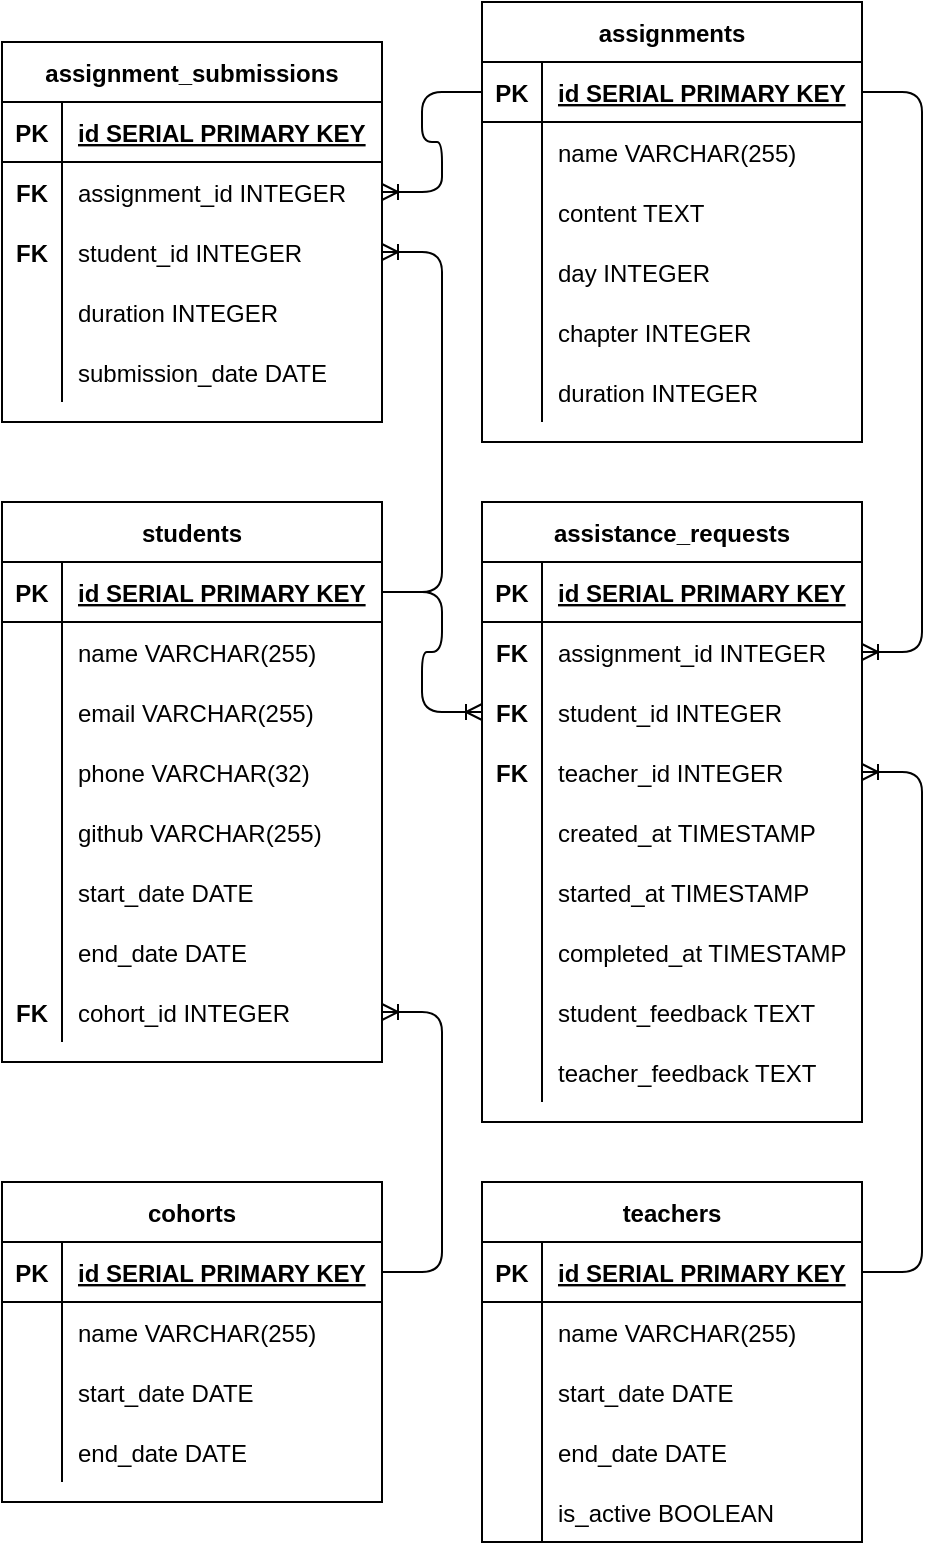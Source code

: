 <mxfile version="14.9.0" type="github"><diagram id="oZ6kEeR9HBtrPqsSprsi" name="Page-1"><mxGraphModel dx="1213" dy="822" grid="1" gridSize="10" guides="1" tooltips="1" connect="1" arrows="1" fold="1" page="1" pageScale="1" pageWidth="850" pageHeight="1100" math="0" shadow="0"><root><object label="" id="0"><mxCell/></object><mxCell id="1" parent="0"/><mxCell id="2mj7RkvX-__jmgd8xuk0-1" value="teachers" style="shape=table;startSize=30;container=1;collapsible=1;childLayout=tableLayout;fixedRows=1;rowLines=0;fontStyle=1;align=center;resizeLast=1;" vertex="1" parent="1"><mxGeometry x="520" y="700" width="190" height="180" as="geometry"/></mxCell><mxCell id="2mj7RkvX-__jmgd8xuk0-2" value="" style="shape=partialRectangle;collapsible=0;dropTarget=0;pointerEvents=0;fillColor=none;top=0;left=0;bottom=1;right=0;points=[[0,0.5],[1,0.5]];portConstraint=eastwest;" vertex="1" parent="2mj7RkvX-__jmgd8xuk0-1"><mxGeometry y="30" width="190" height="30" as="geometry"/></mxCell><mxCell id="2mj7RkvX-__jmgd8xuk0-3" value="PK" style="shape=partialRectangle;connectable=0;fillColor=none;top=0;left=0;bottom=0;right=0;fontStyle=1;overflow=hidden;" vertex="1" parent="2mj7RkvX-__jmgd8xuk0-2"><mxGeometry width="30" height="30" as="geometry"/></mxCell><mxCell id="2mj7RkvX-__jmgd8xuk0-4" value="id SERIAL PRIMARY KEY" style="shape=partialRectangle;connectable=0;fillColor=none;top=0;left=0;bottom=0;right=0;align=left;spacingLeft=6;fontStyle=5;overflow=hidden;" vertex="1" parent="2mj7RkvX-__jmgd8xuk0-2"><mxGeometry x="30" width="160" height="30" as="geometry"/></mxCell><mxCell id="2mj7RkvX-__jmgd8xuk0-5" value="" style="shape=partialRectangle;collapsible=0;dropTarget=0;pointerEvents=0;fillColor=none;top=0;left=0;bottom=0;right=0;points=[[0,0.5],[1,0.5]];portConstraint=eastwest;" vertex="1" parent="2mj7RkvX-__jmgd8xuk0-1"><mxGeometry y="60" width="190" height="30" as="geometry"/></mxCell><mxCell id="2mj7RkvX-__jmgd8xuk0-6" value="" style="shape=partialRectangle;connectable=0;fillColor=none;top=0;left=0;bottom=0;right=0;editable=1;overflow=hidden;" vertex="1" parent="2mj7RkvX-__jmgd8xuk0-5"><mxGeometry width="30" height="30" as="geometry"/></mxCell><mxCell id="2mj7RkvX-__jmgd8xuk0-7" value="name VARCHAR(255)" style="shape=partialRectangle;connectable=0;fillColor=none;top=0;left=0;bottom=0;right=0;align=left;spacingLeft=6;overflow=hidden;" vertex="1" parent="2mj7RkvX-__jmgd8xuk0-5"><mxGeometry x="30" width="160" height="30" as="geometry"/></mxCell><mxCell id="2mj7RkvX-__jmgd8xuk0-8" value="" style="shape=partialRectangle;collapsible=0;dropTarget=0;pointerEvents=0;fillColor=none;top=0;left=0;bottom=0;right=0;points=[[0,0.5],[1,0.5]];portConstraint=eastwest;" vertex="1" parent="2mj7RkvX-__jmgd8xuk0-1"><mxGeometry y="90" width="190" height="30" as="geometry"/></mxCell><mxCell id="2mj7RkvX-__jmgd8xuk0-9" value="" style="shape=partialRectangle;connectable=0;fillColor=none;top=0;left=0;bottom=0;right=0;editable=1;overflow=hidden;" vertex="1" parent="2mj7RkvX-__jmgd8xuk0-8"><mxGeometry width="30" height="30" as="geometry"/></mxCell><mxCell id="2mj7RkvX-__jmgd8xuk0-10" value="start_date DATE" style="shape=partialRectangle;connectable=0;fillColor=none;top=0;left=0;bottom=0;right=0;align=left;spacingLeft=6;overflow=hidden;" vertex="1" parent="2mj7RkvX-__jmgd8xuk0-8"><mxGeometry x="30" width="160" height="30" as="geometry"/></mxCell><mxCell id="2mj7RkvX-__jmgd8xuk0-11" value="" style="shape=partialRectangle;collapsible=0;dropTarget=0;pointerEvents=0;fillColor=none;top=0;left=0;bottom=0;right=0;points=[[0,0.5],[1,0.5]];portConstraint=eastwest;" vertex="1" parent="2mj7RkvX-__jmgd8xuk0-1"><mxGeometry y="120" width="190" height="30" as="geometry"/></mxCell><mxCell id="2mj7RkvX-__jmgd8xuk0-12" value="" style="shape=partialRectangle;connectable=0;fillColor=none;top=0;left=0;bottom=0;right=0;editable=1;overflow=hidden;" vertex="1" parent="2mj7RkvX-__jmgd8xuk0-11"><mxGeometry width="30" height="30" as="geometry"/></mxCell><mxCell id="2mj7RkvX-__jmgd8xuk0-13" value="end_date DATE" style="shape=partialRectangle;connectable=0;fillColor=none;top=0;left=0;bottom=0;right=0;align=left;spacingLeft=6;overflow=hidden;" vertex="1" parent="2mj7RkvX-__jmgd8xuk0-11"><mxGeometry x="30" width="160" height="30" as="geometry"/></mxCell><mxCell id="2mj7RkvX-__jmgd8xuk0-30" value="" style="shape=partialRectangle;collapsible=0;dropTarget=0;pointerEvents=0;fillColor=none;top=0;left=0;bottom=0;right=0;points=[[0,0.5],[1,0.5]];portConstraint=eastwest;" vertex="1" parent="2mj7RkvX-__jmgd8xuk0-1"><mxGeometry y="150" width="190" height="30" as="geometry"/></mxCell><mxCell id="2mj7RkvX-__jmgd8xuk0-31" value="" style="shape=partialRectangle;connectable=0;fillColor=none;top=0;left=0;bottom=0;right=0;editable=1;overflow=hidden;" vertex="1" parent="2mj7RkvX-__jmgd8xuk0-30"><mxGeometry width="30" height="30" as="geometry"/></mxCell><mxCell id="2mj7RkvX-__jmgd8xuk0-32" value="is_active BOOLEAN" style="shape=partialRectangle;connectable=0;fillColor=none;top=0;left=0;bottom=0;right=0;align=left;spacingLeft=6;overflow=hidden;" vertex="1" parent="2mj7RkvX-__jmgd8xuk0-30"><mxGeometry x="30" width="160" height="30" as="geometry"/></mxCell><mxCell id="2mj7RkvX-__jmgd8xuk0-14" value="assistance_requests" style="shape=table;startSize=30;container=1;collapsible=1;childLayout=tableLayout;fixedRows=1;rowLines=0;fontStyle=1;align=center;resizeLast=1;" vertex="1" parent="1"><mxGeometry x="520" y="360" width="190" height="310" as="geometry"/></mxCell><mxCell id="2mj7RkvX-__jmgd8xuk0-15" value="" style="shape=partialRectangle;collapsible=0;dropTarget=0;pointerEvents=0;fillColor=none;top=0;left=0;bottom=1;right=0;points=[[0,0.5],[1,0.5]];portConstraint=eastwest;" vertex="1" parent="2mj7RkvX-__jmgd8xuk0-14"><mxGeometry y="30" width="190" height="30" as="geometry"/></mxCell><mxCell id="2mj7RkvX-__jmgd8xuk0-16" value="PK" style="shape=partialRectangle;connectable=0;fillColor=none;top=0;left=0;bottom=0;right=0;fontStyle=1;overflow=hidden;" vertex="1" parent="2mj7RkvX-__jmgd8xuk0-15"><mxGeometry width="30" height="30" as="geometry"/></mxCell><mxCell id="2mj7RkvX-__jmgd8xuk0-17" value="id SERIAL PRIMARY KEY" style="shape=partialRectangle;connectable=0;fillColor=none;top=0;left=0;bottom=0;right=0;align=left;spacingLeft=6;fontStyle=5;overflow=hidden;" vertex="1" parent="2mj7RkvX-__jmgd8xuk0-15"><mxGeometry x="30" width="160" height="30" as="geometry"/></mxCell><mxCell id="2mj7RkvX-__jmgd8xuk0-18" value="" style="shape=partialRectangle;collapsible=0;dropTarget=0;pointerEvents=0;fillColor=none;top=0;left=0;bottom=0;right=0;points=[[0,0.5],[1,0.5]];portConstraint=eastwest;" vertex="1" parent="2mj7RkvX-__jmgd8xuk0-14"><mxGeometry y="60" width="190" height="30" as="geometry"/></mxCell><mxCell id="2mj7RkvX-__jmgd8xuk0-19" value="FK" style="shape=partialRectangle;connectable=0;fillColor=none;top=0;left=0;bottom=0;right=0;editable=1;overflow=hidden;fontStyle=1" vertex="1" parent="2mj7RkvX-__jmgd8xuk0-18"><mxGeometry width="30" height="30" as="geometry"/></mxCell><mxCell id="2mj7RkvX-__jmgd8xuk0-20" value="assignment_id INTEGER" style="shape=partialRectangle;connectable=0;fillColor=none;top=0;left=0;bottom=0;right=0;align=left;spacingLeft=6;overflow=hidden;" vertex="1" parent="2mj7RkvX-__jmgd8xuk0-18"><mxGeometry x="30" width="160" height="30" as="geometry"/></mxCell><mxCell id="2mj7RkvX-__jmgd8xuk0-21" value="" style="shape=partialRectangle;collapsible=0;dropTarget=0;pointerEvents=0;fillColor=none;top=0;left=0;bottom=0;right=0;points=[[0,0.5],[1,0.5]];portConstraint=eastwest;" vertex="1" parent="2mj7RkvX-__jmgd8xuk0-14"><mxGeometry y="90" width="190" height="30" as="geometry"/></mxCell><mxCell id="2mj7RkvX-__jmgd8xuk0-22" value="FK" style="shape=partialRectangle;connectable=0;fillColor=none;top=0;left=0;bottom=0;right=0;editable=1;overflow=hidden;fontStyle=1" vertex="1" parent="2mj7RkvX-__jmgd8xuk0-21"><mxGeometry width="30" height="30" as="geometry"/></mxCell><mxCell id="2mj7RkvX-__jmgd8xuk0-23" value="student_id INTEGER" style="shape=partialRectangle;connectable=0;fillColor=none;top=0;left=0;bottom=0;right=0;align=left;spacingLeft=6;overflow=hidden;" vertex="1" parent="2mj7RkvX-__jmgd8xuk0-21"><mxGeometry x="30" width="160" height="30" as="geometry"/></mxCell><mxCell id="2mj7RkvX-__jmgd8xuk0-24" value="" style="shape=partialRectangle;collapsible=0;dropTarget=0;pointerEvents=0;fillColor=none;top=0;left=0;bottom=0;right=0;points=[[0,0.5],[1,0.5]];portConstraint=eastwest;" vertex="1" parent="2mj7RkvX-__jmgd8xuk0-14"><mxGeometry y="120" width="190" height="30" as="geometry"/></mxCell><mxCell id="2mj7RkvX-__jmgd8xuk0-25" value="FK" style="shape=partialRectangle;connectable=0;fillColor=none;top=0;left=0;bottom=0;right=0;editable=1;overflow=hidden;fontStyle=1" vertex="1" parent="2mj7RkvX-__jmgd8xuk0-24"><mxGeometry width="30" height="30" as="geometry"/></mxCell><mxCell id="2mj7RkvX-__jmgd8xuk0-26" value="teacher_id INTEGER" style="shape=partialRectangle;connectable=0;fillColor=none;top=0;left=0;bottom=0;right=0;align=left;spacingLeft=6;overflow=hidden;" vertex="1" parent="2mj7RkvX-__jmgd8xuk0-24"><mxGeometry x="30" width="160" height="30" as="geometry"/></mxCell><mxCell id="2mj7RkvX-__jmgd8xuk0-36" value="" style="shape=partialRectangle;collapsible=0;dropTarget=0;pointerEvents=0;fillColor=none;top=0;left=0;bottom=0;right=0;points=[[0,0.5],[1,0.5]];portConstraint=eastwest;" vertex="1" parent="2mj7RkvX-__jmgd8xuk0-14"><mxGeometry y="150" width="190" height="30" as="geometry"/></mxCell><mxCell id="2mj7RkvX-__jmgd8xuk0-37" value="" style="shape=partialRectangle;connectable=0;fillColor=none;top=0;left=0;bottom=0;right=0;editable=1;overflow=hidden;" vertex="1" parent="2mj7RkvX-__jmgd8xuk0-36"><mxGeometry width="30" height="30" as="geometry"/></mxCell><mxCell id="2mj7RkvX-__jmgd8xuk0-38" value="created_at TIMESTAMP" style="shape=partialRectangle;connectable=0;fillColor=none;top=0;left=0;bottom=0;right=0;align=left;spacingLeft=6;overflow=hidden;" vertex="1" parent="2mj7RkvX-__jmgd8xuk0-36"><mxGeometry x="30" width="160" height="30" as="geometry"/></mxCell><mxCell id="2mj7RkvX-__jmgd8xuk0-39" value="" style="shape=partialRectangle;collapsible=0;dropTarget=0;pointerEvents=0;fillColor=none;top=0;left=0;bottom=0;right=0;points=[[0,0.5],[1,0.5]];portConstraint=eastwest;" vertex="1" parent="2mj7RkvX-__jmgd8xuk0-14"><mxGeometry y="180" width="190" height="30" as="geometry"/></mxCell><mxCell id="2mj7RkvX-__jmgd8xuk0-40" value="" style="shape=partialRectangle;connectable=0;fillColor=none;top=0;left=0;bottom=0;right=0;editable=1;overflow=hidden;" vertex="1" parent="2mj7RkvX-__jmgd8xuk0-39"><mxGeometry width="30" height="30" as="geometry"/></mxCell><mxCell id="2mj7RkvX-__jmgd8xuk0-41" value="started_at TIMESTAMP" style="shape=partialRectangle;connectable=0;fillColor=none;top=0;left=0;bottom=0;right=0;align=left;spacingLeft=6;overflow=hidden;" vertex="1" parent="2mj7RkvX-__jmgd8xuk0-39"><mxGeometry x="30" width="160" height="30" as="geometry"/></mxCell><mxCell id="2mj7RkvX-__jmgd8xuk0-42" value="" style="shape=partialRectangle;collapsible=0;dropTarget=0;pointerEvents=0;fillColor=none;top=0;left=0;bottom=0;right=0;points=[[0,0.5],[1,0.5]];portConstraint=eastwest;" vertex="1" parent="2mj7RkvX-__jmgd8xuk0-14"><mxGeometry y="210" width="190" height="30" as="geometry"/></mxCell><mxCell id="2mj7RkvX-__jmgd8xuk0-43" value="" style="shape=partialRectangle;connectable=0;fillColor=none;top=0;left=0;bottom=0;right=0;editable=1;overflow=hidden;" vertex="1" parent="2mj7RkvX-__jmgd8xuk0-42"><mxGeometry width="30" height="30" as="geometry"/></mxCell><mxCell id="2mj7RkvX-__jmgd8xuk0-44" value="completed_at TIMESTAMP" style="shape=partialRectangle;connectable=0;fillColor=none;top=0;left=0;bottom=0;right=0;align=left;spacingLeft=6;overflow=hidden;" vertex="1" parent="2mj7RkvX-__jmgd8xuk0-42"><mxGeometry x="30" width="160" height="30" as="geometry"/></mxCell><mxCell id="2mj7RkvX-__jmgd8xuk0-45" value="" style="shape=partialRectangle;collapsible=0;dropTarget=0;pointerEvents=0;fillColor=none;top=0;left=0;bottom=0;right=0;points=[[0,0.5],[1,0.5]];portConstraint=eastwest;" vertex="1" parent="2mj7RkvX-__jmgd8xuk0-14"><mxGeometry y="240" width="190" height="30" as="geometry"/></mxCell><mxCell id="2mj7RkvX-__jmgd8xuk0-46" value="" style="shape=partialRectangle;connectable=0;fillColor=none;top=0;left=0;bottom=0;right=0;editable=1;overflow=hidden;" vertex="1" parent="2mj7RkvX-__jmgd8xuk0-45"><mxGeometry width="30" height="30" as="geometry"/></mxCell><mxCell id="2mj7RkvX-__jmgd8xuk0-47" value="student_feedback TEXT" style="shape=partialRectangle;connectable=0;fillColor=none;top=0;left=0;bottom=0;right=0;align=left;spacingLeft=6;overflow=hidden;" vertex="1" parent="2mj7RkvX-__jmgd8xuk0-45"><mxGeometry x="30" width="160" height="30" as="geometry"/></mxCell><mxCell id="2mj7RkvX-__jmgd8xuk0-48" value="" style="shape=partialRectangle;collapsible=0;dropTarget=0;pointerEvents=0;fillColor=none;top=0;left=0;bottom=0;right=0;points=[[0,0.5],[1,0.5]];portConstraint=eastwest;" vertex="1" parent="2mj7RkvX-__jmgd8xuk0-14"><mxGeometry y="270" width="190" height="30" as="geometry"/></mxCell><mxCell id="2mj7RkvX-__jmgd8xuk0-49" value="" style="shape=partialRectangle;connectable=0;fillColor=none;top=0;left=0;bottom=0;right=0;editable=1;overflow=hidden;" vertex="1" parent="2mj7RkvX-__jmgd8xuk0-48"><mxGeometry width="30" height="30" as="geometry"/></mxCell><mxCell id="2mj7RkvX-__jmgd8xuk0-50" value="teacher_feedback TEXT" style="shape=partialRectangle;connectable=0;fillColor=none;top=0;left=0;bottom=0;right=0;align=left;spacingLeft=6;overflow=hidden;" vertex="1" parent="2mj7RkvX-__jmgd8xuk0-48"><mxGeometry x="30" width="160" height="30" as="geometry"/></mxCell><mxCell id="2mj7RkvX-__jmgd8xuk0-51" value="" style="edgeStyle=entityRelationEdgeStyle;fontSize=12;html=1;endArrow=ERoneToMany;exitX=1;exitY=0.5;exitDx=0;exitDy=0;" edge="1" parent="1" source="2mj7RkvX-__jmgd8xuk0-2" target="2mj7RkvX-__jmgd8xuk0-24"><mxGeometry width="100" height="100" relative="1" as="geometry"><mxPoint x="330" y="600" as="sourcePoint"/><mxPoint x="430" y="500" as="targetPoint"/></mxGeometry></mxCell><mxCell id="2mj7RkvX-__jmgd8xuk0-52" value="students" style="shape=table;startSize=30;container=1;collapsible=1;childLayout=tableLayout;fixedRows=1;rowLines=0;fontStyle=1;align=center;resizeLast=1;" vertex="1" parent="1"><mxGeometry x="280" y="360" width="190" height="280" as="geometry"/></mxCell><mxCell id="2mj7RkvX-__jmgd8xuk0-53" value="" style="shape=partialRectangle;collapsible=0;dropTarget=0;pointerEvents=0;fillColor=none;top=0;left=0;bottom=1;right=0;points=[[0,0.5],[1,0.5]];portConstraint=eastwest;" vertex="1" parent="2mj7RkvX-__jmgd8xuk0-52"><mxGeometry y="30" width="190" height="30" as="geometry"/></mxCell><mxCell id="2mj7RkvX-__jmgd8xuk0-54" value="PK" style="shape=partialRectangle;connectable=0;fillColor=none;top=0;left=0;bottom=0;right=0;fontStyle=1;overflow=hidden;" vertex="1" parent="2mj7RkvX-__jmgd8xuk0-53"><mxGeometry width="30" height="30" as="geometry"/></mxCell><mxCell id="2mj7RkvX-__jmgd8xuk0-55" value="id SERIAL PRIMARY KEY" style="shape=partialRectangle;connectable=0;fillColor=none;top=0;left=0;bottom=0;right=0;align=left;spacingLeft=6;fontStyle=5;overflow=hidden;" vertex="1" parent="2mj7RkvX-__jmgd8xuk0-53"><mxGeometry x="30" width="160" height="30" as="geometry"/></mxCell><mxCell id="2mj7RkvX-__jmgd8xuk0-56" value="" style="shape=partialRectangle;collapsible=0;dropTarget=0;pointerEvents=0;fillColor=none;top=0;left=0;bottom=0;right=0;points=[[0,0.5],[1,0.5]];portConstraint=eastwest;" vertex="1" parent="2mj7RkvX-__jmgd8xuk0-52"><mxGeometry y="60" width="190" height="30" as="geometry"/></mxCell><mxCell id="2mj7RkvX-__jmgd8xuk0-57" value="" style="shape=partialRectangle;connectable=0;fillColor=none;top=0;left=0;bottom=0;right=0;editable=1;overflow=hidden;" vertex="1" parent="2mj7RkvX-__jmgd8xuk0-56"><mxGeometry width="30" height="30" as="geometry"/></mxCell><mxCell id="2mj7RkvX-__jmgd8xuk0-58" value="name VARCHAR(255)" style="shape=partialRectangle;connectable=0;fillColor=none;top=0;left=0;bottom=0;right=0;align=left;spacingLeft=6;overflow=hidden;" vertex="1" parent="2mj7RkvX-__jmgd8xuk0-56"><mxGeometry x="30" width="160" height="30" as="geometry"/></mxCell><mxCell id="2mj7RkvX-__jmgd8xuk0-59" value="" style="shape=partialRectangle;collapsible=0;dropTarget=0;pointerEvents=0;fillColor=none;top=0;left=0;bottom=0;right=0;points=[[0,0.5],[1,0.5]];portConstraint=eastwest;" vertex="1" parent="2mj7RkvX-__jmgd8xuk0-52"><mxGeometry y="90" width="190" height="30" as="geometry"/></mxCell><mxCell id="2mj7RkvX-__jmgd8xuk0-60" value="" style="shape=partialRectangle;connectable=0;fillColor=none;top=0;left=0;bottom=0;right=0;editable=1;overflow=hidden;" vertex="1" parent="2mj7RkvX-__jmgd8xuk0-59"><mxGeometry width="30" height="30" as="geometry"/></mxCell><mxCell id="2mj7RkvX-__jmgd8xuk0-61" value="email VARCHAR(255)" style="shape=partialRectangle;connectable=0;fillColor=none;top=0;left=0;bottom=0;right=0;align=left;spacingLeft=6;overflow=hidden;" vertex="1" parent="2mj7RkvX-__jmgd8xuk0-59"><mxGeometry x="30" width="160" height="30" as="geometry"/></mxCell><mxCell id="2mj7RkvX-__jmgd8xuk0-62" value="" style="shape=partialRectangle;collapsible=0;dropTarget=0;pointerEvents=0;fillColor=none;top=0;left=0;bottom=0;right=0;points=[[0,0.5],[1,0.5]];portConstraint=eastwest;" vertex="1" parent="2mj7RkvX-__jmgd8xuk0-52"><mxGeometry y="120" width="190" height="30" as="geometry"/></mxCell><mxCell id="2mj7RkvX-__jmgd8xuk0-63" value="" style="shape=partialRectangle;connectable=0;fillColor=none;top=0;left=0;bottom=0;right=0;editable=1;overflow=hidden;" vertex="1" parent="2mj7RkvX-__jmgd8xuk0-62"><mxGeometry width="30" height="30" as="geometry"/></mxCell><mxCell id="2mj7RkvX-__jmgd8xuk0-64" value="phone VARCHAR(32)" style="shape=partialRectangle;connectable=0;fillColor=none;top=0;left=0;bottom=0;right=0;align=left;spacingLeft=6;overflow=hidden;" vertex="1" parent="2mj7RkvX-__jmgd8xuk0-62"><mxGeometry x="30" width="160" height="30" as="geometry"/></mxCell><mxCell id="2mj7RkvX-__jmgd8xuk0-65" value="" style="shape=partialRectangle;collapsible=0;dropTarget=0;pointerEvents=0;fillColor=none;top=0;left=0;bottom=0;right=0;points=[[0,0.5],[1,0.5]];portConstraint=eastwest;" vertex="1" parent="2mj7RkvX-__jmgd8xuk0-52"><mxGeometry y="150" width="190" height="30" as="geometry"/></mxCell><mxCell id="2mj7RkvX-__jmgd8xuk0-66" value="" style="shape=partialRectangle;connectable=0;fillColor=none;top=0;left=0;bottom=0;right=0;editable=1;overflow=hidden;" vertex="1" parent="2mj7RkvX-__jmgd8xuk0-65"><mxGeometry width="30" height="30" as="geometry"/></mxCell><mxCell id="2mj7RkvX-__jmgd8xuk0-67" value="github VARCHAR(255)" style="shape=partialRectangle;connectable=0;fillColor=none;top=0;left=0;bottom=0;right=0;align=left;spacingLeft=6;overflow=hidden;" vertex="1" parent="2mj7RkvX-__jmgd8xuk0-65"><mxGeometry x="30" width="160" height="30" as="geometry"/></mxCell><mxCell id="2mj7RkvX-__jmgd8xuk0-68" value="" style="shape=partialRectangle;collapsible=0;dropTarget=0;pointerEvents=0;fillColor=none;top=0;left=0;bottom=0;right=0;points=[[0,0.5],[1,0.5]];portConstraint=eastwest;" vertex="1" parent="2mj7RkvX-__jmgd8xuk0-52"><mxGeometry y="180" width="190" height="30" as="geometry"/></mxCell><mxCell id="2mj7RkvX-__jmgd8xuk0-69" value="" style="shape=partialRectangle;connectable=0;fillColor=none;top=0;left=0;bottom=0;right=0;editable=1;overflow=hidden;" vertex="1" parent="2mj7RkvX-__jmgd8xuk0-68"><mxGeometry width="30" height="30" as="geometry"/></mxCell><mxCell id="2mj7RkvX-__jmgd8xuk0-70" value="start_date DATE" style="shape=partialRectangle;connectable=0;fillColor=none;top=0;left=0;bottom=0;right=0;align=left;spacingLeft=6;overflow=hidden;" vertex="1" parent="2mj7RkvX-__jmgd8xuk0-68"><mxGeometry x="30" width="160" height="30" as="geometry"/></mxCell><mxCell id="2mj7RkvX-__jmgd8xuk0-71" value="" style="shape=partialRectangle;collapsible=0;dropTarget=0;pointerEvents=0;fillColor=none;top=0;left=0;bottom=0;right=0;points=[[0,0.5],[1,0.5]];portConstraint=eastwest;" vertex="1" parent="2mj7RkvX-__jmgd8xuk0-52"><mxGeometry y="210" width="190" height="30" as="geometry"/></mxCell><mxCell id="2mj7RkvX-__jmgd8xuk0-72" value="" style="shape=partialRectangle;connectable=0;fillColor=none;top=0;left=0;bottom=0;right=0;editable=1;overflow=hidden;" vertex="1" parent="2mj7RkvX-__jmgd8xuk0-71"><mxGeometry width="30" height="30" as="geometry"/></mxCell><mxCell id="2mj7RkvX-__jmgd8xuk0-73" value="end_date DATE" style="shape=partialRectangle;connectable=0;fillColor=none;top=0;left=0;bottom=0;right=0;align=left;spacingLeft=6;overflow=hidden;" vertex="1" parent="2mj7RkvX-__jmgd8xuk0-71"><mxGeometry x="30" width="160" height="30" as="geometry"/></mxCell><mxCell id="2mj7RkvX-__jmgd8xuk0-74" value="" style="shape=partialRectangle;collapsible=0;dropTarget=0;pointerEvents=0;fillColor=none;top=0;left=0;bottom=0;right=0;points=[[0,0.5],[1,0.5]];portConstraint=eastwest;" vertex="1" parent="2mj7RkvX-__jmgd8xuk0-52"><mxGeometry y="240" width="190" height="30" as="geometry"/></mxCell><mxCell id="2mj7RkvX-__jmgd8xuk0-75" value="FK" style="shape=partialRectangle;connectable=0;fillColor=none;top=0;left=0;bottom=0;right=0;editable=1;overflow=hidden;fontStyle=1" vertex="1" parent="2mj7RkvX-__jmgd8xuk0-74"><mxGeometry width="30" height="30" as="geometry"/></mxCell><mxCell id="2mj7RkvX-__jmgd8xuk0-76" value="cohort_id INTEGER" style="shape=partialRectangle;connectable=0;fillColor=none;top=0;left=0;bottom=0;right=0;align=left;spacingLeft=6;overflow=hidden;" vertex="1" parent="2mj7RkvX-__jmgd8xuk0-74"><mxGeometry x="30" width="160" height="30" as="geometry"/></mxCell><mxCell id="2mj7RkvX-__jmgd8xuk0-77" value="" style="edgeStyle=entityRelationEdgeStyle;fontSize=12;html=1;endArrow=ERoneToMany;exitX=1;exitY=0.5;exitDx=0;exitDy=0;" edge="1" parent="1" source="2mj7RkvX-__jmgd8xuk0-53" target="2mj7RkvX-__jmgd8xuk0-21"><mxGeometry width="100" height="100" relative="1" as="geometry"><mxPoint x="330" y="630" as="sourcePoint"/><mxPoint x="430" y="530" as="targetPoint"/></mxGeometry></mxCell><mxCell id="2mj7RkvX-__jmgd8xuk0-78" value="assignments" style="shape=table;startSize=30;container=1;collapsible=1;childLayout=tableLayout;fixedRows=1;rowLines=0;fontStyle=1;align=center;resizeLast=1;" vertex="1" parent="1"><mxGeometry x="520" y="110" width="190" height="220" as="geometry"/></mxCell><mxCell id="2mj7RkvX-__jmgd8xuk0-79" value="" style="shape=partialRectangle;collapsible=0;dropTarget=0;pointerEvents=0;fillColor=none;top=0;left=0;bottom=1;right=0;points=[[0,0.5],[1,0.5]];portConstraint=eastwest;" vertex="1" parent="2mj7RkvX-__jmgd8xuk0-78"><mxGeometry y="30" width="190" height="30" as="geometry"/></mxCell><mxCell id="2mj7RkvX-__jmgd8xuk0-80" value="PK" style="shape=partialRectangle;connectable=0;fillColor=none;top=0;left=0;bottom=0;right=0;fontStyle=1;overflow=hidden;" vertex="1" parent="2mj7RkvX-__jmgd8xuk0-79"><mxGeometry width="30" height="30" as="geometry"/></mxCell><mxCell id="2mj7RkvX-__jmgd8xuk0-81" value="id SERIAL PRIMARY KEY" style="shape=partialRectangle;connectable=0;fillColor=none;top=0;left=0;bottom=0;right=0;align=left;spacingLeft=6;fontStyle=5;overflow=hidden;" vertex="1" parent="2mj7RkvX-__jmgd8xuk0-79"><mxGeometry x="30" width="160" height="30" as="geometry"/></mxCell><mxCell id="2mj7RkvX-__jmgd8xuk0-82" value="" style="shape=partialRectangle;collapsible=0;dropTarget=0;pointerEvents=0;fillColor=none;top=0;left=0;bottom=0;right=0;points=[[0,0.5],[1,0.5]];portConstraint=eastwest;" vertex="1" parent="2mj7RkvX-__jmgd8xuk0-78"><mxGeometry y="60" width="190" height="30" as="geometry"/></mxCell><mxCell id="2mj7RkvX-__jmgd8xuk0-83" value="" style="shape=partialRectangle;connectable=0;fillColor=none;top=0;left=0;bottom=0;right=0;editable=1;overflow=hidden;" vertex="1" parent="2mj7RkvX-__jmgd8xuk0-82"><mxGeometry width="30" height="30" as="geometry"/></mxCell><mxCell id="2mj7RkvX-__jmgd8xuk0-84" value="name VARCHAR(255)" style="shape=partialRectangle;connectable=0;fillColor=none;top=0;left=0;bottom=0;right=0;align=left;spacingLeft=6;overflow=hidden;" vertex="1" parent="2mj7RkvX-__jmgd8xuk0-82"><mxGeometry x="30" width="160" height="30" as="geometry"/></mxCell><mxCell id="2mj7RkvX-__jmgd8xuk0-85" value="" style="shape=partialRectangle;collapsible=0;dropTarget=0;pointerEvents=0;fillColor=none;top=0;left=0;bottom=0;right=0;points=[[0,0.5],[1,0.5]];portConstraint=eastwest;" vertex="1" parent="2mj7RkvX-__jmgd8xuk0-78"><mxGeometry y="90" width="190" height="30" as="geometry"/></mxCell><mxCell id="2mj7RkvX-__jmgd8xuk0-86" value="" style="shape=partialRectangle;connectable=0;fillColor=none;top=0;left=0;bottom=0;right=0;editable=1;overflow=hidden;" vertex="1" parent="2mj7RkvX-__jmgd8xuk0-85"><mxGeometry width="30" height="30" as="geometry"/></mxCell><mxCell id="2mj7RkvX-__jmgd8xuk0-87" value="content TEXT" style="shape=partialRectangle;connectable=0;fillColor=none;top=0;left=0;bottom=0;right=0;align=left;spacingLeft=6;overflow=hidden;" vertex="1" parent="2mj7RkvX-__jmgd8xuk0-85"><mxGeometry x="30" width="160" height="30" as="geometry"/></mxCell><mxCell id="2mj7RkvX-__jmgd8xuk0-88" value="" style="shape=partialRectangle;collapsible=0;dropTarget=0;pointerEvents=0;fillColor=none;top=0;left=0;bottom=0;right=0;points=[[0,0.5],[1,0.5]];portConstraint=eastwest;" vertex="1" parent="2mj7RkvX-__jmgd8xuk0-78"><mxGeometry y="120" width="190" height="30" as="geometry"/></mxCell><mxCell id="2mj7RkvX-__jmgd8xuk0-89" value="" style="shape=partialRectangle;connectable=0;fillColor=none;top=0;left=0;bottom=0;right=0;editable=1;overflow=hidden;" vertex="1" parent="2mj7RkvX-__jmgd8xuk0-88"><mxGeometry width="30" height="30" as="geometry"/></mxCell><mxCell id="2mj7RkvX-__jmgd8xuk0-90" value="day INTEGER" style="shape=partialRectangle;connectable=0;fillColor=none;top=0;left=0;bottom=0;right=0;align=left;spacingLeft=6;overflow=hidden;" vertex="1" parent="2mj7RkvX-__jmgd8xuk0-88"><mxGeometry x="30" width="160" height="30" as="geometry"/></mxCell><mxCell id="2mj7RkvX-__jmgd8xuk0-104" value="" style="shape=partialRectangle;collapsible=0;dropTarget=0;pointerEvents=0;fillColor=none;top=0;left=0;bottom=0;right=0;points=[[0,0.5],[1,0.5]];portConstraint=eastwest;" vertex="1" parent="2mj7RkvX-__jmgd8xuk0-78"><mxGeometry y="150" width="190" height="30" as="geometry"/></mxCell><mxCell id="2mj7RkvX-__jmgd8xuk0-105" value="" style="shape=partialRectangle;connectable=0;fillColor=none;top=0;left=0;bottom=0;right=0;editable=1;overflow=hidden;" vertex="1" parent="2mj7RkvX-__jmgd8xuk0-104"><mxGeometry width="30" height="30" as="geometry"/></mxCell><mxCell id="2mj7RkvX-__jmgd8xuk0-106" value="chapter INTEGER" style="shape=partialRectangle;connectable=0;fillColor=none;top=0;left=0;bottom=0;right=0;align=left;spacingLeft=6;overflow=hidden;" vertex="1" parent="2mj7RkvX-__jmgd8xuk0-104"><mxGeometry x="30" width="160" height="30" as="geometry"/></mxCell><mxCell id="2mj7RkvX-__jmgd8xuk0-107" value="" style="shape=partialRectangle;collapsible=0;dropTarget=0;pointerEvents=0;fillColor=none;top=0;left=0;bottom=0;right=0;points=[[0,0.5],[1,0.5]];portConstraint=eastwest;" vertex="1" parent="2mj7RkvX-__jmgd8xuk0-78"><mxGeometry y="180" width="190" height="30" as="geometry"/></mxCell><mxCell id="2mj7RkvX-__jmgd8xuk0-108" value="" style="shape=partialRectangle;connectable=0;fillColor=none;top=0;left=0;bottom=0;right=0;editable=1;overflow=hidden;" vertex="1" parent="2mj7RkvX-__jmgd8xuk0-107"><mxGeometry width="30" height="30" as="geometry"/></mxCell><mxCell id="2mj7RkvX-__jmgd8xuk0-109" value="duration INTEGER" style="shape=partialRectangle;connectable=0;fillColor=none;top=0;left=0;bottom=0;right=0;align=left;spacingLeft=6;overflow=hidden;" vertex="1" parent="2mj7RkvX-__jmgd8xuk0-107"><mxGeometry x="30" width="160" height="30" as="geometry"/></mxCell><mxCell id="2mj7RkvX-__jmgd8xuk0-110" value="" style="edgeStyle=entityRelationEdgeStyle;fontSize=12;html=1;endArrow=ERoneToMany;exitX=1;exitY=0.5;exitDx=0;exitDy=0;" edge="1" parent="1" source="2mj7RkvX-__jmgd8xuk0-79" target="2mj7RkvX-__jmgd8xuk0-18"><mxGeometry width="100" height="100" relative="1" as="geometry"><mxPoint x="330" y="670" as="sourcePoint"/><mxPoint x="430" y="570" as="targetPoint"/></mxGeometry></mxCell><mxCell id="2mj7RkvX-__jmgd8xuk0-111" value="assignment_submissions" style="shape=table;startSize=30;container=1;collapsible=1;childLayout=tableLayout;fixedRows=1;rowLines=0;fontStyle=1;align=center;resizeLast=1;" vertex="1" parent="1"><mxGeometry x="280" y="130" width="190" height="190" as="geometry"/></mxCell><mxCell id="2mj7RkvX-__jmgd8xuk0-112" value="" style="shape=partialRectangle;collapsible=0;dropTarget=0;pointerEvents=0;fillColor=none;top=0;left=0;bottom=1;right=0;points=[[0,0.5],[1,0.5]];portConstraint=eastwest;" vertex="1" parent="2mj7RkvX-__jmgd8xuk0-111"><mxGeometry y="30" width="190" height="30" as="geometry"/></mxCell><mxCell id="2mj7RkvX-__jmgd8xuk0-113" value="PK" style="shape=partialRectangle;connectable=0;fillColor=none;top=0;left=0;bottom=0;right=0;fontStyle=1;overflow=hidden;" vertex="1" parent="2mj7RkvX-__jmgd8xuk0-112"><mxGeometry width="30" height="30" as="geometry"/></mxCell><mxCell id="2mj7RkvX-__jmgd8xuk0-114" value="id SERIAL PRIMARY KEY" style="shape=partialRectangle;connectable=0;fillColor=none;top=0;left=0;bottom=0;right=0;align=left;spacingLeft=6;fontStyle=5;overflow=hidden;" vertex="1" parent="2mj7RkvX-__jmgd8xuk0-112"><mxGeometry x="30" width="160" height="30" as="geometry"/></mxCell><mxCell id="2mj7RkvX-__jmgd8xuk0-115" value="" style="shape=partialRectangle;collapsible=0;dropTarget=0;pointerEvents=0;fillColor=none;top=0;left=0;bottom=0;right=0;points=[[0,0.5],[1,0.5]];portConstraint=eastwest;" vertex="1" parent="2mj7RkvX-__jmgd8xuk0-111"><mxGeometry y="60" width="190" height="30" as="geometry"/></mxCell><mxCell id="2mj7RkvX-__jmgd8xuk0-116" value="FK" style="shape=partialRectangle;connectable=0;fillColor=none;top=0;left=0;bottom=0;right=0;editable=1;overflow=hidden;fontStyle=1" vertex="1" parent="2mj7RkvX-__jmgd8xuk0-115"><mxGeometry width="30" height="30" as="geometry"/></mxCell><mxCell id="2mj7RkvX-__jmgd8xuk0-117" value="assignment_id INTEGER" style="shape=partialRectangle;connectable=0;fillColor=none;top=0;left=0;bottom=0;right=0;align=left;spacingLeft=6;overflow=hidden;" vertex="1" parent="2mj7RkvX-__jmgd8xuk0-115"><mxGeometry x="30" width="160" height="30" as="geometry"/></mxCell><mxCell id="2mj7RkvX-__jmgd8xuk0-118" value="" style="shape=partialRectangle;collapsible=0;dropTarget=0;pointerEvents=0;fillColor=none;top=0;left=0;bottom=0;right=0;points=[[0,0.5],[1,0.5]];portConstraint=eastwest;" vertex="1" parent="2mj7RkvX-__jmgd8xuk0-111"><mxGeometry y="90" width="190" height="30" as="geometry"/></mxCell><mxCell id="2mj7RkvX-__jmgd8xuk0-119" value="FK" style="shape=partialRectangle;connectable=0;fillColor=none;top=0;left=0;bottom=0;right=0;editable=1;overflow=hidden;fontStyle=1" vertex="1" parent="2mj7RkvX-__jmgd8xuk0-118"><mxGeometry width="30" height="30" as="geometry"/></mxCell><mxCell id="2mj7RkvX-__jmgd8xuk0-120" value="student_id INTEGER" style="shape=partialRectangle;connectable=0;fillColor=none;top=0;left=0;bottom=0;right=0;align=left;spacingLeft=6;overflow=hidden;" vertex="1" parent="2mj7RkvX-__jmgd8xuk0-118"><mxGeometry x="30" width="160" height="30" as="geometry"/></mxCell><mxCell id="2mj7RkvX-__jmgd8xuk0-121" value="" style="shape=partialRectangle;collapsible=0;dropTarget=0;pointerEvents=0;fillColor=none;top=0;left=0;bottom=0;right=0;points=[[0,0.5],[1,0.5]];portConstraint=eastwest;" vertex="1" parent="2mj7RkvX-__jmgd8xuk0-111"><mxGeometry y="120" width="190" height="30" as="geometry"/></mxCell><mxCell id="2mj7RkvX-__jmgd8xuk0-122" value="" style="shape=partialRectangle;connectable=0;fillColor=none;top=0;left=0;bottom=0;right=0;editable=1;overflow=hidden;" vertex="1" parent="2mj7RkvX-__jmgd8xuk0-121"><mxGeometry width="30" height="30" as="geometry"/></mxCell><mxCell id="2mj7RkvX-__jmgd8xuk0-123" value="duration INTEGER" style="shape=partialRectangle;connectable=0;fillColor=none;top=0;left=0;bottom=0;right=0;align=left;spacingLeft=6;overflow=hidden;" vertex="1" parent="2mj7RkvX-__jmgd8xuk0-121"><mxGeometry x="30" width="160" height="30" as="geometry"/></mxCell><mxCell id="2mj7RkvX-__jmgd8xuk0-124" value="" style="shape=partialRectangle;collapsible=0;dropTarget=0;pointerEvents=0;fillColor=none;top=0;left=0;bottom=0;right=0;points=[[0,0.5],[1,0.5]];portConstraint=eastwest;" vertex="1" parent="2mj7RkvX-__jmgd8xuk0-111"><mxGeometry y="150" width="190" height="30" as="geometry"/></mxCell><mxCell id="2mj7RkvX-__jmgd8xuk0-125" value="" style="shape=partialRectangle;connectable=0;fillColor=none;top=0;left=0;bottom=0;right=0;editable=1;overflow=hidden;" vertex="1" parent="2mj7RkvX-__jmgd8xuk0-124"><mxGeometry width="30" height="30" as="geometry"/></mxCell><mxCell id="2mj7RkvX-__jmgd8xuk0-126" value="submission_date DATE" style="shape=partialRectangle;connectable=0;fillColor=none;top=0;left=0;bottom=0;right=0;align=left;spacingLeft=6;overflow=hidden;" vertex="1" parent="2mj7RkvX-__jmgd8xuk0-124"><mxGeometry x="30" width="160" height="30" as="geometry"/></mxCell><mxCell id="2mj7RkvX-__jmgd8xuk0-127" value="" style="edgeStyle=entityRelationEdgeStyle;fontSize=12;html=1;endArrow=ERoneToMany;exitX=1;exitY=0.5;exitDx=0;exitDy=0;entryX=1;entryY=0.5;entryDx=0;entryDy=0;" edge="1" parent="1" source="2mj7RkvX-__jmgd8xuk0-53" target="2mj7RkvX-__jmgd8xuk0-118"><mxGeometry width="100" height="100" relative="1" as="geometry"><mxPoint x="190" y="360" as="sourcePoint"/><mxPoint x="510" y="215" as="targetPoint"/></mxGeometry></mxCell><mxCell id="2mj7RkvX-__jmgd8xuk0-128" value="" style="edgeStyle=entityRelationEdgeStyle;fontSize=12;html=1;endArrow=ERoneToMany;exitX=0;exitY=0.5;exitDx=0;exitDy=0;entryX=1;entryY=0.5;entryDx=0;entryDy=0;" edge="1" parent="1" source="2mj7RkvX-__jmgd8xuk0-79" target="2mj7RkvX-__jmgd8xuk0-115"><mxGeometry width="100" height="100" relative="1" as="geometry"><mxPoint x="350" y="440" as="sourcePoint"/><mxPoint x="450" y="340" as="targetPoint"/></mxGeometry></mxCell><mxCell id="2mj7RkvX-__jmgd8xuk0-129" value="cohorts" style="shape=table;startSize=30;container=1;collapsible=1;childLayout=tableLayout;fixedRows=1;rowLines=0;fontStyle=1;align=center;resizeLast=1;" vertex="1" parent="1"><mxGeometry x="280" y="700" width="190" height="160" as="geometry"/></mxCell><mxCell id="2mj7RkvX-__jmgd8xuk0-130" value="" style="shape=partialRectangle;collapsible=0;dropTarget=0;pointerEvents=0;fillColor=none;top=0;left=0;bottom=1;right=0;points=[[0,0.5],[1,0.5]];portConstraint=eastwest;" vertex="1" parent="2mj7RkvX-__jmgd8xuk0-129"><mxGeometry y="30" width="190" height="30" as="geometry"/></mxCell><mxCell id="2mj7RkvX-__jmgd8xuk0-131" value="PK" style="shape=partialRectangle;connectable=0;fillColor=none;top=0;left=0;bottom=0;right=0;fontStyle=1;overflow=hidden;" vertex="1" parent="2mj7RkvX-__jmgd8xuk0-130"><mxGeometry width="30" height="30" as="geometry"/></mxCell><mxCell id="2mj7RkvX-__jmgd8xuk0-132" value="id SERIAL PRIMARY KEY" style="shape=partialRectangle;connectable=0;fillColor=none;top=0;left=0;bottom=0;right=0;align=left;spacingLeft=6;fontStyle=5;overflow=hidden;" vertex="1" parent="2mj7RkvX-__jmgd8xuk0-130"><mxGeometry x="30" width="160" height="30" as="geometry"/></mxCell><mxCell id="2mj7RkvX-__jmgd8xuk0-133" value="" style="shape=partialRectangle;collapsible=0;dropTarget=0;pointerEvents=0;fillColor=none;top=0;left=0;bottom=0;right=0;points=[[0,0.5],[1,0.5]];portConstraint=eastwest;" vertex="1" parent="2mj7RkvX-__jmgd8xuk0-129"><mxGeometry y="60" width="190" height="30" as="geometry"/></mxCell><mxCell id="2mj7RkvX-__jmgd8xuk0-134" value="" style="shape=partialRectangle;connectable=0;fillColor=none;top=0;left=0;bottom=0;right=0;editable=1;overflow=hidden;" vertex="1" parent="2mj7RkvX-__jmgd8xuk0-133"><mxGeometry width="30" height="30" as="geometry"/></mxCell><mxCell id="2mj7RkvX-__jmgd8xuk0-135" value="name VARCHAR(255)" style="shape=partialRectangle;connectable=0;fillColor=none;top=0;left=0;bottom=0;right=0;align=left;spacingLeft=6;overflow=hidden;" vertex="1" parent="2mj7RkvX-__jmgd8xuk0-133"><mxGeometry x="30" width="160" height="30" as="geometry"/></mxCell><mxCell id="2mj7RkvX-__jmgd8xuk0-136" value="" style="shape=partialRectangle;collapsible=0;dropTarget=0;pointerEvents=0;fillColor=none;top=0;left=0;bottom=0;right=0;points=[[0,0.5],[1,0.5]];portConstraint=eastwest;" vertex="1" parent="2mj7RkvX-__jmgd8xuk0-129"><mxGeometry y="90" width="190" height="30" as="geometry"/></mxCell><mxCell id="2mj7RkvX-__jmgd8xuk0-137" value="" style="shape=partialRectangle;connectable=0;fillColor=none;top=0;left=0;bottom=0;right=0;editable=1;overflow=hidden;" vertex="1" parent="2mj7RkvX-__jmgd8xuk0-136"><mxGeometry width="30" height="30" as="geometry"/></mxCell><mxCell id="2mj7RkvX-__jmgd8xuk0-138" value="start_date DATE" style="shape=partialRectangle;connectable=0;fillColor=none;top=0;left=0;bottom=0;right=0;align=left;spacingLeft=6;overflow=hidden;" vertex="1" parent="2mj7RkvX-__jmgd8xuk0-136"><mxGeometry x="30" width="160" height="30" as="geometry"/></mxCell><mxCell id="2mj7RkvX-__jmgd8xuk0-139" value="" style="shape=partialRectangle;collapsible=0;dropTarget=0;pointerEvents=0;fillColor=none;top=0;left=0;bottom=0;right=0;points=[[0,0.5],[1,0.5]];portConstraint=eastwest;" vertex="1" parent="2mj7RkvX-__jmgd8xuk0-129"><mxGeometry y="120" width="190" height="30" as="geometry"/></mxCell><mxCell id="2mj7RkvX-__jmgd8xuk0-140" value="" style="shape=partialRectangle;connectable=0;fillColor=none;top=0;left=0;bottom=0;right=0;editable=1;overflow=hidden;" vertex="1" parent="2mj7RkvX-__jmgd8xuk0-139"><mxGeometry width="30" height="30" as="geometry"/></mxCell><mxCell id="2mj7RkvX-__jmgd8xuk0-141" value="end_date DATE" style="shape=partialRectangle;connectable=0;fillColor=none;top=0;left=0;bottom=0;right=0;align=left;spacingLeft=6;overflow=hidden;" vertex="1" parent="2mj7RkvX-__jmgd8xuk0-139"><mxGeometry x="30" width="160" height="30" as="geometry"/></mxCell><mxCell id="2mj7RkvX-__jmgd8xuk0-142" value="" style="edgeStyle=entityRelationEdgeStyle;fontSize=12;html=1;endArrow=ERoneToMany;exitX=1;exitY=0.5;exitDx=0;exitDy=0;" edge="1" parent="1" source="2mj7RkvX-__jmgd8xuk0-130" target="2mj7RkvX-__jmgd8xuk0-74"><mxGeometry width="100" height="100" relative="1" as="geometry"><mxPoint x="350" y="450" as="sourcePoint"/><mxPoint x="450" y="350" as="targetPoint"/></mxGeometry></mxCell></root></mxGraphModel></diagram></mxfile>